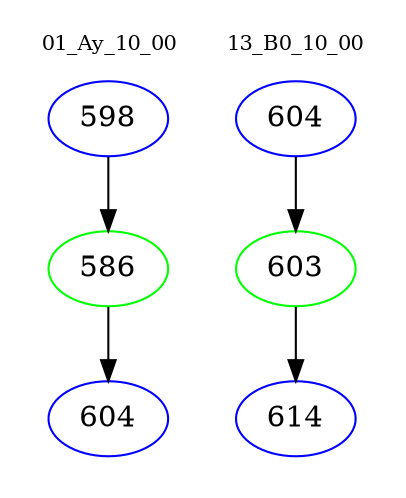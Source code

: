 digraph{
subgraph cluster_0 {
color = white
label = "01_Ay_10_00";
fontsize=10;
T0_598 [label="598", color="blue"]
T0_598 -> T0_586 [color="black"]
T0_586 [label="586", color="green"]
T0_586 -> T0_604 [color="black"]
T0_604 [label="604", color="blue"]
}
subgraph cluster_1 {
color = white
label = "13_B0_10_00";
fontsize=10;
T1_604 [label="604", color="blue"]
T1_604 -> T1_603 [color="black"]
T1_603 [label="603", color="green"]
T1_603 -> T1_614 [color="black"]
T1_614 [label="614", color="blue"]
}
}
